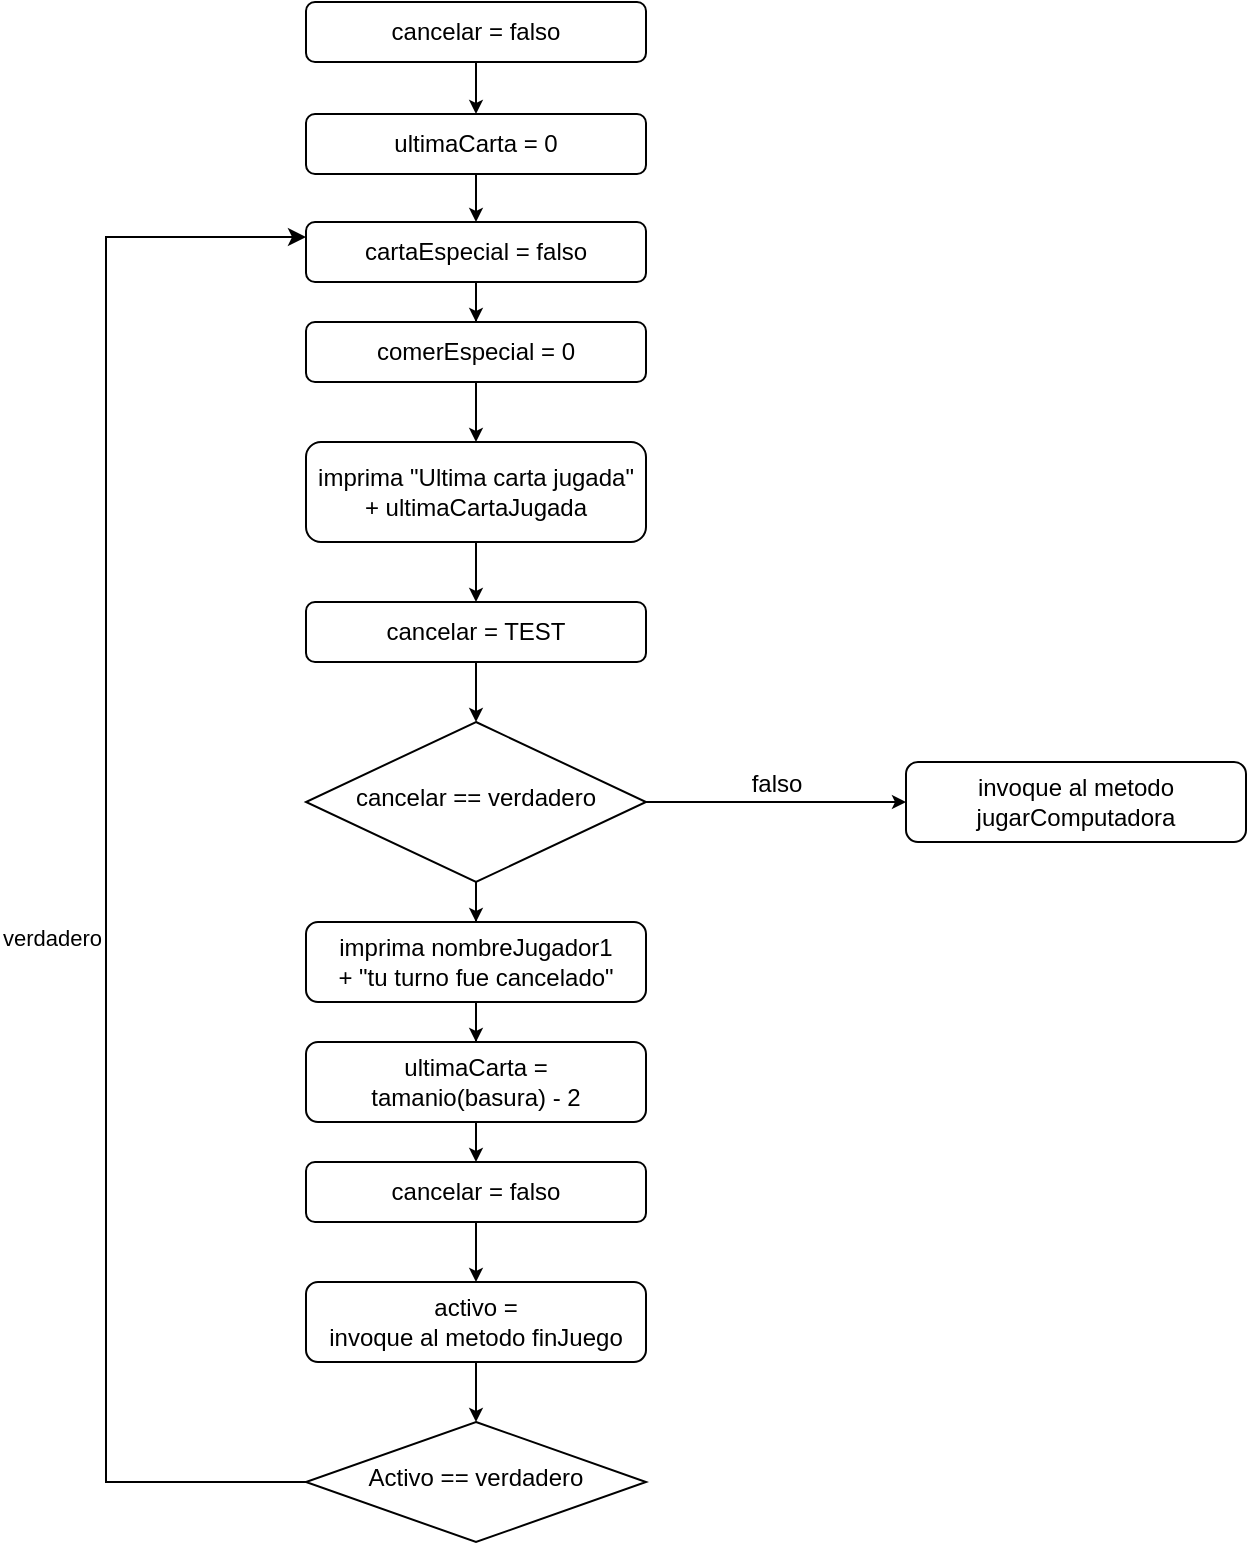 <mxfile version="22.0.4" type="device">
  <diagram id="C5RBs43oDa-KdzZeNtuy" name="Page-1">
    <mxGraphModel dx="800" dy="415" grid="1" gridSize="10" guides="1" tooltips="1" connect="1" arrows="1" fold="1" page="1" pageScale="1" pageWidth="827" pageHeight="1169" math="0" shadow="0">
      <root>
        <mxCell id="WIyWlLk6GJQsqaUBKTNV-0" />
        <mxCell id="WIyWlLk6GJQsqaUBKTNV-1" parent="WIyWlLk6GJQsqaUBKTNV-0" />
        <mxCell id="Pu9p4wXMUlOsR3WDGTyC-28" style="edgeStyle=orthogonalEdgeStyle;rounded=0;orthogonalLoop=1;jettySize=auto;html=1;entryX=0.5;entryY=0;entryDx=0;entryDy=0;fontSize=8;startSize=4;endSize=4;" edge="1" parent="WIyWlLk6GJQsqaUBKTNV-1" source="WIyWlLk6GJQsqaUBKTNV-3" target="Pu9p4wXMUlOsR3WDGTyC-4">
          <mxGeometry relative="1" as="geometry" />
        </mxCell>
        <mxCell id="WIyWlLk6GJQsqaUBKTNV-3" value="cancelar = falso" style="rounded=1;whiteSpace=wrap;html=1;fontSize=12;glass=0;strokeWidth=1;shadow=0;" parent="WIyWlLk6GJQsqaUBKTNV-1" vertex="1">
          <mxGeometry x="220" y="40" width="170" height="30" as="geometry" />
        </mxCell>
        <mxCell id="Pu9p4wXMUlOsR3WDGTyC-34" style="edgeStyle=orthogonalEdgeStyle;rounded=0;orthogonalLoop=1;jettySize=auto;html=1;entryX=0;entryY=0.25;entryDx=0;entryDy=0;exitX=0;exitY=0.5;exitDx=0;exitDy=0;" edge="1" parent="WIyWlLk6GJQsqaUBKTNV-1" source="WIyWlLk6GJQsqaUBKTNV-6" target="Pu9p4wXMUlOsR3WDGTyC-7">
          <mxGeometry relative="1" as="geometry">
            <Array as="points">
              <mxPoint x="120" y="780" />
              <mxPoint x="120" y="158" />
            </Array>
          </mxGeometry>
        </mxCell>
        <mxCell id="Pu9p4wXMUlOsR3WDGTyC-35" value="verdadero" style="edgeLabel;html=1;align=right;verticalAlign=middle;resizable=0;points=[];" vertex="1" connectable="0" parent="Pu9p4wXMUlOsR3WDGTyC-34">
          <mxGeometry x="-0.094" y="2" relative="1" as="geometry">
            <mxPoint as="offset" />
          </mxGeometry>
        </mxCell>
        <mxCell id="WIyWlLk6GJQsqaUBKTNV-6" value="Activo == verdadero" style="rhombus;whiteSpace=wrap;html=1;shadow=0;fontFamily=Helvetica;fontSize=12;align=center;strokeWidth=1;spacing=6;spacingTop=-4;" parent="WIyWlLk6GJQsqaUBKTNV-1" vertex="1">
          <mxGeometry x="220" y="750" width="170" height="60" as="geometry" />
        </mxCell>
        <mxCell id="Pu9p4wXMUlOsR3WDGTyC-33" style="edgeStyle=orthogonalEdgeStyle;rounded=0;orthogonalLoop=1;jettySize=auto;html=1;entryX=0.5;entryY=0;entryDx=0;entryDy=0;endSize=4;startSize=4;" edge="1" parent="WIyWlLk6GJQsqaUBKTNV-1" source="Pu9p4wXMUlOsR3WDGTyC-0" target="WIyWlLk6GJQsqaUBKTNV-6">
          <mxGeometry relative="1" as="geometry" />
        </mxCell>
        <mxCell id="Pu9p4wXMUlOsR3WDGTyC-0" value="activo = &lt;br&gt;invoque al metodo finJuego" style="rounded=1;whiteSpace=wrap;html=1;fontSize=12;glass=0;strokeWidth=1;shadow=0;" vertex="1" parent="WIyWlLk6GJQsqaUBKTNV-1">
          <mxGeometry x="220" y="680" width="170" height="40" as="geometry" />
        </mxCell>
        <mxCell id="Pu9p4wXMUlOsR3WDGTyC-29" style="edgeStyle=orthogonalEdgeStyle;rounded=0;orthogonalLoop=1;jettySize=auto;html=1;entryX=0.5;entryY=0;entryDx=0;entryDy=0;startSize=4;endSize=4;jumpSize=6;" edge="1" parent="WIyWlLk6GJQsqaUBKTNV-1" source="Pu9p4wXMUlOsR3WDGTyC-4" target="Pu9p4wXMUlOsR3WDGTyC-7">
          <mxGeometry relative="1" as="geometry" />
        </mxCell>
        <mxCell id="Pu9p4wXMUlOsR3WDGTyC-4" value="ultimaCarta = 0" style="rounded=1;whiteSpace=wrap;html=1;fontSize=12;glass=0;strokeWidth=1;shadow=0;" vertex="1" parent="WIyWlLk6GJQsqaUBKTNV-1">
          <mxGeometry x="220" y="96" width="170" height="30" as="geometry" />
        </mxCell>
        <mxCell id="Pu9p4wXMUlOsR3WDGTyC-30" style="edgeStyle=orthogonalEdgeStyle;rounded=0;orthogonalLoop=1;jettySize=auto;html=1;entryX=0.5;entryY=0;entryDx=0;entryDy=0;endSize=4;startSize=4;" edge="1" parent="WIyWlLk6GJQsqaUBKTNV-1" source="Pu9p4wXMUlOsR3WDGTyC-7" target="Pu9p4wXMUlOsR3WDGTyC-8">
          <mxGeometry relative="1" as="geometry" />
        </mxCell>
        <mxCell id="Pu9p4wXMUlOsR3WDGTyC-7" value="cartaEspecial = falso" style="rounded=1;whiteSpace=wrap;html=1;fontSize=12;glass=0;strokeWidth=1;shadow=0;" vertex="1" parent="WIyWlLk6GJQsqaUBKTNV-1">
          <mxGeometry x="220" y="150" width="170" height="30" as="geometry" />
        </mxCell>
        <mxCell id="Pu9p4wXMUlOsR3WDGTyC-31" style="edgeStyle=orthogonalEdgeStyle;rounded=0;orthogonalLoop=1;jettySize=auto;html=1;entryX=0.5;entryY=0;entryDx=0;entryDy=0;endSize=4;startSize=4;" edge="1" parent="WIyWlLk6GJQsqaUBKTNV-1" source="Pu9p4wXMUlOsR3WDGTyC-8" target="Pu9p4wXMUlOsR3WDGTyC-9">
          <mxGeometry relative="1" as="geometry" />
        </mxCell>
        <mxCell id="Pu9p4wXMUlOsR3WDGTyC-8" value="comerEspecial = 0" style="rounded=1;whiteSpace=wrap;html=1;fontSize=12;glass=0;strokeWidth=1;shadow=0;" vertex="1" parent="WIyWlLk6GJQsqaUBKTNV-1">
          <mxGeometry x="220" y="200" width="170" height="30" as="geometry" />
        </mxCell>
        <mxCell id="Pu9p4wXMUlOsR3WDGTyC-32" style="edgeStyle=orthogonalEdgeStyle;rounded=0;orthogonalLoop=1;jettySize=auto;html=1;entryX=0.5;entryY=0;entryDx=0;entryDy=0;endSize=4;startSize=4;" edge="1" parent="WIyWlLk6GJQsqaUBKTNV-1" source="Pu9p4wXMUlOsR3WDGTyC-9" target="Pu9p4wXMUlOsR3WDGTyC-10">
          <mxGeometry relative="1" as="geometry" />
        </mxCell>
        <mxCell id="Pu9p4wXMUlOsR3WDGTyC-9" value="imprima &quot;Ultima carta jugada&quot; + ultimaCartaJugada" style="rounded=1;whiteSpace=wrap;html=1;fontSize=12;glass=0;strokeWidth=1;shadow=0;" vertex="1" parent="WIyWlLk6GJQsqaUBKTNV-1">
          <mxGeometry x="220" y="260" width="170" height="50" as="geometry" />
        </mxCell>
        <mxCell id="Pu9p4wXMUlOsR3WDGTyC-15" style="edgeStyle=orthogonalEdgeStyle;rounded=0;orthogonalLoop=1;jettySize=auto;html=1;endSize=4;startSize=4;" edge="1" parent="WIyWlLk6GJQsqaUBKTNV-1" source="Pu9p4wXMUlOsR3WDGTyC-10" target="Pu9p4wXMUlOsR3WDGTyC-11">
          <mxGeometry relative="1" as="geometry" />
        </mxCell>
        <mxCell id="Pu9p4wXMUlOsR3WDGTyC-10" value="cancelar = TEST" style="rounded=1;whiteSpace=wrap;html=1;fontSize=12;glass=0;strokeWidth=1;shadow=0;" vertex="1" parent="WIyWlLk6GJQsqaUBKTNV-1">
          <mxGeometry x="220" y="340" width="170" height="30" as="geometry" />
        </mxCell>
        <mxCell id="Pu9p4wXMUlOsR3WDGTyC-12" value="falso" style="edgeStyle=orthogonalEdgeStyle;rounded=0;orthogonalLoop=1;jettySize=auto;html=1;entryX=0;entryY=0.5;entryDx=0;entryDy=0;fontSize=12;verticalAlign=bottom;startSize=4;endSize=4;" edge="1" parent="WIyWlLk6GJQsqaUBKTNV-1" source="Pu9p4wXMUlOsR3WDGTyC-11" target="Pu9p4wXMUlOsR3WDGTyC-14">
          <mxGeometry relative="1" as="geometry">
            <mxPoint x="490" y="470" as="targetPoint" />
          </mxGeometry>
        </mxCell>
        <mxCell id="Pu9p4wXMUlOsR3WDGTyC-21" style="edgeStyle=orthogonalEdgeStyle;rounded=0;orthogonalLoop=1;jettySize=auto;html=1;entryX=0.5;entryY=0;entryDx=0;entryDy=0;endSize=4;startSize=4;" edge="1" parent="WIyWlLk6GJQsqaUBKTNV-1" source="Pu9p4wXMUlOsR3WDGTyC-11" target="Pu9p4wXMUlOsR3WDGTyC-16">
          <mxGeometry relative="1" as="geometry" />
        </mxCell>
        <mxCell id="Pu9p4wXMUlOsR3WDGTyC-11" value="cancelar == verdadero" style="rhombus;whiteSpace=wrap;html=1;shadow=0;fontFamily=Helvetica;fontSize=12;align=center;strokeWidth=1;spacing=6;spacingTop=-4;" vertex="1" parent="WIyWlLk6GJQsqaUBKTNV-1">
          <mxGeometry x="220" y="400" width="170" height="80" as="geometry" />
        </mxCell>
        <mxCell id="Pu9p4wXMUlOsR3WDGTyC-14" value="invoque al metodo jugarComputadora" style="rounded=1;whiteSpace=wrap;html=1;fontSize=12;glass=0;strokeWidth=1;shadow=0;" vertex="1" parent="WIyWlLk6GJQsqaUBKTNV-1">
          <mxGeometry x="520" y="420" width="170" height="40" as="geometry" />
        </mxCell>
        <mxCell id="Pu9p4wXMUlOsR3WDGTyC-23" style="edgeStyle=orthogonalEdgeStyle;rounded=0;orthogonalLoop=1;jettySize=auto;html=1;entryX=0.5;entryY=0;entryDx=0;entryDy=0;endSize=4;startSize=4;" edge="1" parent="WIyWlLk6GJQsqaUBKTNV-1" source="Pu9p4wXMUlOsR3WDGTyC-16" target="Pu9p4wXMUlOsR3WDGTyC-17">
          <mxGeometry relative="1" as="geometry" />
        </mxCell>
        <mxCell id="Pu9p4wXMUlOsR3WDGTyC-16" value="imprima nombreJugador1 &lt;br&gt;+ &quot;tu turno fue cancelado&quot;" style="rounded=1;whiteSpace=wrap;html=1;fontSize=12;glass=0;strokeWidth=1;shadow=0;" vertex="1" parent="WIyWlLk6GJQsqaUBKTNV-1">
          <mxGeometry x="220" y="500" width="170" height="40" as="geometry" />
        </mxCell>
        <mxCell id="Pu9p4wXMUlOsR3WDGTyC-25" style="edgeStyle=orthogonalEdgeStyle;rounded=0;orthogonalLoop=1;jettySize=auto;html=1;exitX=0.5;exitY=1;exitDx=0;exitDy=0;entryX=0.5;entryY=0;entryDx=0;entryDy=0;endSize=4;startSize=4;" edge="1" parent="WIyWlLk6GJQsqaUBKTNV-1" source="Pu9p4wXMUlOsR3WDGTyC-17" target="Pu9p4wXMUlOsR3WDGTyC-20">
          <mxGeometry relative="1" as="geometry" />
        </mxCell>
        <mxCell id="Pu9p4wXMUlOsR3WDGTyC-17" value="ultimaCarta = &lt;br&gt;tamanio(basura) - 2" style="rounded=1;whiteSpace=wrap;html=1;fontSize=12;glass=0;strokeWidth=1;shadow=0;" vertex="1" parent="WIyWlLk6GJQsqaUBKTNV-1">
          <mxGeometry x="220" y="560" width="170" height="40" as="geometry" />
        </mxCell>
        <mxCell id="Pu9p4wXMUlOsR3WDGTyC-27" style="edgeStyle=orthogonalEdgeStyle;rounded=0;orthogonalLoop=1;jettySize=auto;html=1;entryX=0.5;entryY=0;entryDx=0;entryDy=0;startSize=4;endSize=4;strokeWidth=1;" edge="1" parent="WIyWlLk6GJQsqaUBKTNV-1" source="Pu9p4wXMUlOsR3WDGTyC-20" target="Pu9p4wXMUlOsR3WDGTyC-0">
          <mxGeometry relative="1" as="geometry" />
        </mxCell>
        <mxCell id="Pu9p4wXMUlOsR3WDGTyC-20" value="cancelar = falso" style="rounded=1;whiteSpace=wrap;html=1;fontSize=12;glass=0;strokeWidth=1;shadow=0;" vertex="1" parent="WIyWlLk6GJQsqaUBKTNV-1">
          <mxGeometry x="220" y="620" width="170" height="30" as="geometry" />
        </mxCell>
      </root>
    </mxGraphModel>
  </diagram>
</mxfile>
